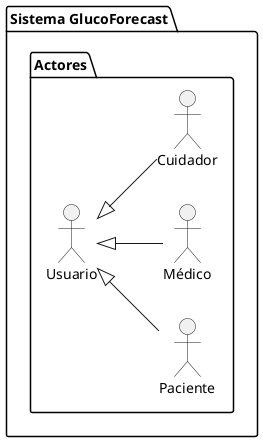 @startuml
left to right direction

package "Sistema GlucoForecast" {

  package "Actores" {
    actor "Usuario" as usuario
    actor "Paciente" as paciente
    actor "Médico" as medico
    actor "Cuidador" as cuidador

    usuario <|-- paciente
    usuario <|-- cuidador
    usuario <|-- medico
  }

}
@enduml